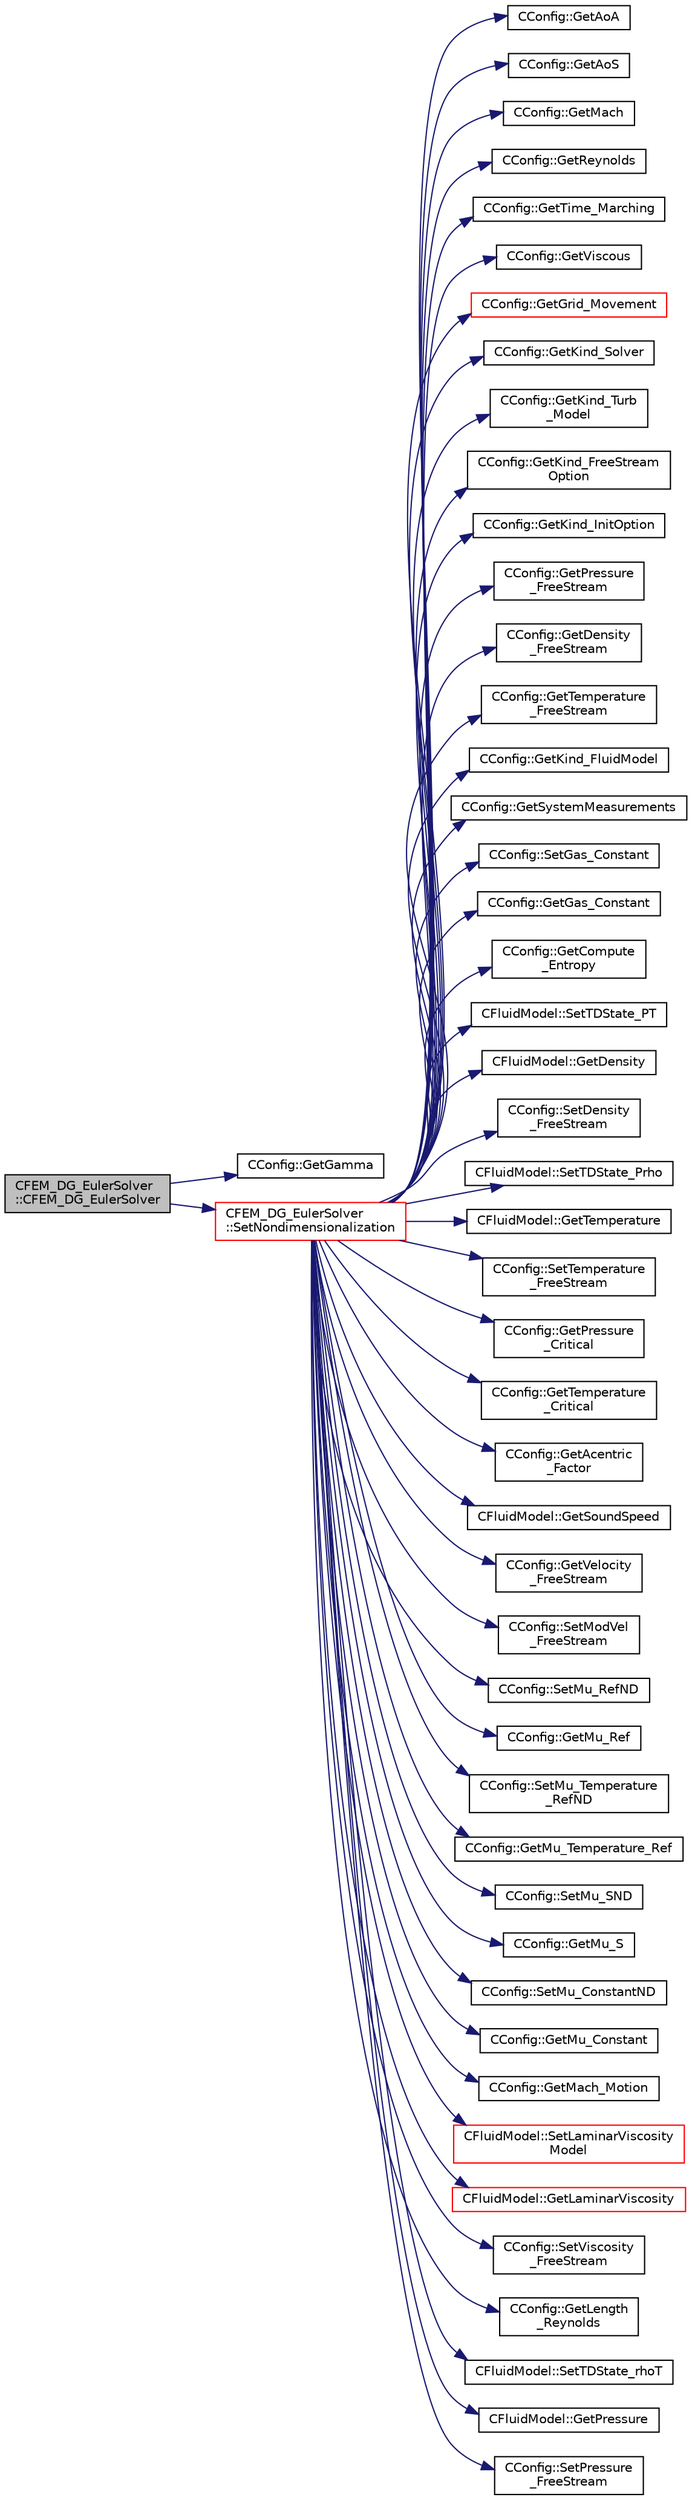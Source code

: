 digraph "CFEM_DG_EulerSolver::CFEM_DG_EulerSolver"
{
  edge [fontname="Helvetica",fontsize="10",labelfontname="Helvetica",labelfontsize="10"];
  node [fontname="Helvetica",fontsize="10",shape=record];
  rankdir="LR";
  Node2 [label="CFEM_DG_EulerSolver\l::CFEM_DG_EulerSolver",height=0.2,width=0.4,color="black", fillcolor="grey75", style="filled", fontcolor="black"];
  Node2 -> Node3 [color="midnightblue",fontsize="10",style="solid",fontname="Helvetica"];
  Node3 [label="CConfig::GetGamma",height=0.2,width=0.4,color="black", fillcolor="white", style="filled",URL="$class_c_config.html#a5f01bbbd9c331ecea38eebbe9cc9cd4e",tooltip="Get the value of the Gamma of fluid (ratio of specific heats). "];
  Node2 -> Node4 [color="midnightblue",fontsize="10",style="solid",fontname="Helvetica"];
  Node4 [label="CFEM_DG_EulerSolver\l::SetNondimensionalization",height=0.2,width=0.4,color="red", fillcolor="white", style="filled",URL="$class_c_f_e_m___d_g___euler_solver.html#a31316dc2fe564329d9bb372961b10a3a",tooltip="Set the fluid solver nondimensionalization. "];
  Node4 -> Node5 [color="midnightblue",fontsize="10",style="solid",fontname="Helvetica"];
  Node5 [label="CConfig::GetAoA",height=0.2,width=0.4,color="black", fillcolor="white", style="filled",URL="$class_c_config.html#a6020a5df7025ffb286f9b9f55f3f2773",tooltip="Get the angle of attack of the body. This is the angle between a reference line on a lifting body (of..."];
  Node4 -> Node6 [color="midnightblue",fontsize="10",style="solid",fontname="Helvetica"];
  Node6 [label="CConfig::GetAoS",height=0.2,width=0.4,color="black", fillcolor="white", style="filled",URL="$class_c_config.html#a4305a79a4c74f13160c0dd8daae181ef",tooltip="Get the angle of sideslip of the body. It relates to the rotation of the aircraft centerline from the..."];
  Node4 -> Node7 [color="midnightblue",fontsize="10",style="solid",fontname="Helvetica"];
  Node7 [label="CConfig::GetMach",height=0.2,width=0.4,color="black", fillcolor="white", style="filled",URL="$class_c_config.html#a624138f0bb5ee7494459b8e25c5d6287",tooltip="Get the value of the Mach number (velocity divided by speed of sound). "];
  Node4 -> Node8 [color="midnightblue",fontsize="10",style="solid",fontname="Helvetica"];
  Node8 [label="CConfig::GetReynolds",height=0.2,width=0.4,color="black", fillcolor="white", style="filled",URL="$class_c_config.html#a43d642b59f0e1dae7abd613f337f5cf4",tooltip="Get the Reynolds number. Dimensionless number that gives a measure of the ratio of inertial forces to..."];
  Node4 -> Node9 [color="midnightblue",fontsize="10",style="solid",fontname="Helvetica"];
  Node9 [label="CConfig::GetTime_Marching",height=0.2,width=0.4,color="black", fillcolor="white", style="filled",URL="$class_c_config.html#a864d499ce740184803607801c47abda7",tooltip="Provides information about the time integration, and change the write in the output files information..."];
  Node4 -> Node10 [color="midnightblue",fontsize="10",style="solid",fontname="Helvetica"];
  Node10 [label="CConfig::GetViscous",height=0.2,width=0.4,color="black", fillcolor="white", style="filled",URL="$class_c_config.html#a2e9af0bd3e1f5ed865e81b627e94a662",tooltip="Determines if problem is viscous. "];
  Node4 -> Node11 [color="midnightblue",fontsize="10",style="solid",fontname="Helvetica"];
  Node11 [label="CConfig::GetGrid_Movement",height=0.2,width=0.4,color="red", fillcolor="white", style="filled",URL="$class_c_config.html#a65f49bf3888539804cc0ceac28a32923",tooltip="Get information about the grid movement. "];
  Node4 -> Node13 [color="midnightblue",fontsize="10",style="solid",fontname="Helvetica"];
  Node13 [label="CConfig::GetKind_Solver",height=0.2,width=0.4,color="black", fillcolor="white", style="filled",URL="$class_c_config.html#a0e2628fc803f14ec6179427ee02e8655",tooltip="Governing equations of the flow (it can be different from the run time equation). ..."];
  Node4 -> Node14 [color="midnightblue",fontsize="10",style="solid",fontname="Helvetica"];
  Node14 [label="CConfig::GetKind_Turb\l_Model",height=0.2,width=0.4,color="black", fillcolor="white", style="filled",URL="$class_c_config.html#a40aaed07fc5844d505d2c0b7076594d7",tooltip="Get the kind of the turbulence model. "];
  Node4 -> Node15 [color="midnightblue",fontsize="10",style="solid",fontname="Helvetica"];
  Node15 [label="CConfig::GetKind_FreeStream\lOption",height=0.2,width=0.4,color="black", fillcolor="white", style="filled",URL="$class_c_config.html#a204106aac96526165d76f6055d75758c",tooltip="free stream option to initialize the solution "];
  Node4 -> Node16 [color="midnightblue",fontsize="10",style="solid",fontname="Helvetica"];
  Node16 [label="CConfig::GetKind_InitOption",height=0.2,width=0.4,color="black", fillcolor="white", style="filled",URL="$class_c_config.html#ac5caa07310bcfde15a16e5eeadbfa454",tooltip="free stream option to initialize the solution "];
  Node4 -> Node17 [color="midnightblue",fontsize="10",style="solid",fontname="Helvetica"];
  Node17 [label="CConfig::GetPressure\l_FreeStream",height=0.2,width=0.4,color="black", fillcolor="white", style="filled",URL="$class_c_config.html#a957806325eb8ed6cc4c41e886903f9cf",tooltip="Get the value of the non-dimensionalized freestream pressure. "];
  Node4 -> Node18 [color="midnightblue",fontsize="10",style="solid",fontname="Helvetica"];
  Node18 [label="CConfig::GetDensity\l_FreeStream",height=0.2,width=0.4,color="black", fillcolor="white", style="filled",URL="$class_c_config.html#ae9520958df27678474890ee79980ee24",tooltip="Get the value of the frestream temperature. "];
  Node4 -> Node19 [color="midnightblue",fontsize="10",style="solid",fontname="Helvetica"];
  Node19 [label="CConfig::GetTemperature\l_FreeStream",height=0.2,width=0.4,color="black", fillcolor="white", style="filled",URL="$class_c_config.html#a85b0488628cfb289b5413a888fb7cb0c",tooltip="Get the value of the frestream temperature. "];
  Node4 -> Node20 [color="midnightblue",fontsize="10",style="solid",fontname="Helvetica"];
  Node20 [label="CConfig::GetKind_FluidModel",height=0.2,width=0.4,color="black", fillcolor="white", style="filled",URL="$class_c_config.html#ac36fbf73af5ad628f510769c556717d3",tooltip="Fluid model that we are using. "];
  Node4 -> Node21 [color="midnightblue",fontsize="10",style="solid",fontname="Helvetica"];
  Node21 [label="CConfig::GetSystemMeasurements",height=0.2,width=0.4,color="black", fillcolor="white", style="filled",URL="$class_c_config.html#afbc5c2467fd51eafa6e05e5bda7d3d3e",tooltip="Governing equations of the flow (it can be different from the run time equation). ..."];
  Node4 -> Node22 [color="midnightblue",fontsize="10",style="solid",fontname="Helvetica"];
  Node22 [label="CConfig::SetGas_Constant",height=0.2,width=0.4,color="black", fillcolor="white", style="filled",URL="$class_c_config.html#a77175a3f3539c5884347ec0d8a5dd3ed",tooltip="Set the Froude number for free surface problems. "];
  Node4 -> Node23 [color="midnightblue",fontsize="10",style="solid",fontname="Helvetica"];
  Node23 [label="CConfig::GetGas_Constant",height=0.2,width=0.4,color="black", fillcolor="white", style="filled",URL="$class_c_config.html#acc01ed919b224cf1c8419848ba157332",tooltip="Get the value of specific gas constant. "];
  Node4 -> Node24 [color="midnightblue",fontsize="10",style="solid",fontname="Helvetica"];
  Node24 [label="CConfig::GetCompute\l_Entropy",height=0.2,width=0.4,color="black", fillcolor="white", style="filled",URL="$class_c_config.html#a54f9761f3971e4c3b74afa7b09e17281",tooltip="Function to make available whether or not the entropy must be computed. "];
  Node4 -> Node25 [color="midnightblue",fontsize="10",style="solid",fontname="Helvetica"];
  Node25 [label="CFluidModel::SetTDState_PT",height=0.2,width=0.4,color="black", fillcolor="white", style="filled",URL="$class_c_fluid_model.html#aba62ecbb521322a3c475561f84d77a1a",tooltip="virtual member that would be different for each gas model implemented "];
  Node4 -> Node26 [color="midnightblue",fontsize="10",style="solid",fontname="Helvetica"];
  Node26 [label="CFluidModel::GetDensity",height=0.2,width=0.4,color="black", fillcolor="white", style="filled",URL="$class_c_fluid_model.html#ab386408b4b890e3e27be7a28a740d1ae",tooltip="Get fluid density. "];
  Node4 -> Node27 [color="midnightblue",fontsize="10",style="solid",fontname="Helvetica"];
  Node27 [label="CConfig::SetDensity\l_FreeStream",height=0.2,width=0.4,color="black", fillcolor="white", style="filled",URL="$class_c_config.html#a03e72fe3f8576f2aecb234079607dc46",tooltip="Set the Froude number for free surface problems. "];
  Node4 -> Node28 [color="midnightblue",fontsize="10",style="solid",fontname="Helvetica"];
  Node28 [label="CFluidModel::SetTDState_Prho",height=0.2,width=0.4,color="black", fillcolor="white", style="filled",URL="$class_c_fluid_model.html#ad93e74a6cc6610e9c31c180040bda4e6",tooltip="virtual member that would be different for each gas model implemented "];
  Node4 -> Node29 [color="midnightblue",fontsize="10",style="solid",fontname="Helvetica"];
  Node29 [label="CFluidModel::GetTemperature",height=0.2,width=0.4,color="black", fillcolor="white", style="filled",URL="$class_c_fluid_model.html#aeba3f29d27211ff50acad59477105969",tooltip="Get fluid temperature. "];
  Node4 -> Node30 [color="midnightblue",fontsize="10",style="solid",fontname="Helvetica"];
  Node30 [label="CConfig::SetTemperature\l_FreeStream",height=0.2,width=0.4,color="black", fillcolor="white", style="filled",URL="$class_c_config.html#a5dd15f92f800bf0a8501daf65cbf24fd",tooltip="Set the Froude number for free surface problems. "];
  Node4 -> Node31 [color="midnightblue",fontsize="10",style="solid",fontname="Helvetica"];
  Node31 [label="CConfig::GetPressure\l_Critical",height=0.2,width=0.4,color="black", fillcolor="white", style="filled",URL="$class_c_config.html#a0db6b19fdbad621160f1ff55da7cec0d",tooltip="Get the value of the critical pressure. "];
  Node4 -> Node32 [color="midnightblue",fontsize="10",style="solid",fontname="Helvetica"];
  Node32 [label="CConfig::GetTemperature\l_Critical",height=0.2,width=0.4,color="black", fillcolor="white", style="filled",URL="$class_c_config.html#a4804ac178513e42634818413c96dbf69",tooltip="Get the value of the critical temperature. "];
  Node4 -> Node33 [color="midnightblue",fontsize="10",style="solid",fontname="Helvetica"];
  Node33 [label="CConfig::GetAcentric\l_Factor",height=0.2,width=0.4,color="black", fillcolor="white", style="filled",URL="$class_c_config.html#a802168826c8d609805ca466c495fcffd",tooltip="Get the value of the critical pressure. "];
  Node4 -> Node34 [color="midnightblue",fontsize="10",style="solid",fontname="Helvetica"];
  Node34 [label="CFluidModel::GetSoundSpeed",height=0.2,width=0.4,color="black", fillcolor="white", style="filled",URL="$class_c_fluid_model.html#a4a2b307dfa2a545c632548c8d7c6e86c",tooltip="Get fluid speed of sound. "];
  Node4 -> Node35 [color="midnightblue",fontsize="10",style="solid",fontname="Helvetica"];
  Node35 [label="CConfig::GetVelocity\l_FreeStream",height=0.2,width=0.4,color="black", fillcolor="white", style="filled",URL="$class_c_config.html#af0723b9f35c1762a4c8edacb35f98984",tooltip="Get the vector of the dimensionalized freestream velocity. "];
  Node4 -> Node36 [color="midnightblue",fontsize="10",style="solid",fontname="Helvetica"];
  Node36 [label="CConfig::SetModVel\l_FreeStream",height=0.2,width=0.4,color="black", fillcolor="white", style="filled",URL="$class_c_config.html#a530e7500f6d37f1b08b491c73adca7c5",tooltip="Set the Froude number for free surface problems. "];
  Node4 -> Node37 [color="midnightblue",fontsize="10",style="solid",fontname="Helvetica"];
  Node37 [label="CConfig::SetMu_RefND",height=0.2,width=0.4,color="black", fillcolor="white", style="filled",URL="$class_c_config.html#a13d0041a3a4692ec11ceb8913e6f838c",tooltip="Set the value of the non-dimensional reference viscosity for Sutherland model. "];
  Node4 -> Node38 [color="midnightblue",fontsize="10",style="solid",fontname="Helvetica"];
  Node38 [label="CConfig::GetMu_Ref",height=0.2,width=0.4,color="black", fillcolor="white", style="filled",URL="$class_c_config.html#aec59768cd9ae76e07db52a62c532a677",tooltip="Get the value of the reference viscosity for Sutherland model. "];
  Node4 -> Node39 [color="midnightblue",fontsize="10",style="solid",fontname="Helvetica"];
  Node39 [label="CConfig::SetMu_Temperature\l_RefND",height=0.2,width=0.4,color="black", fillcolor="white", style="filled",URL="$class_c_config.html#a1696047f983ba93433524f68c91081ab",tooltip="Set the value of the non-dimensional reference temperature for Sutherland model. "];
  Node4 -> Node40 [color="midnightblue",fontsize="10",style="solid",fontname="Helvetica"];
  Node40 [label="CConfig::GetMu_Temperature_Ref",height=0.2,width=0.4,color="black", fillcolor="white", style="filled",URL="$class_c_config.html#a048053ffa126a91fc931109042a04fcb",tooltip="Get the value of the reference temperature for Sutherland model. "];
  Node4 -> Node41 [color="midnightblue",fontsize="10",style="solid",fontname="Helvetica"];
  Node41 [label="CConfig::SetMu_SND",height=0.2,width=0.4,color="black", fillcolor="white", style="filled",URL="$class_c_config.html#afda4123ea9b79517fff1acf7747dd873",tooltip="Set the value of the non-dimensional S for Sutherland model. "];
  Node4 -> Node42 [color="midnightblue",fontsize="10",style="solid",fontname="Helvetica"];
  Node42 [label="CConfig::GetMu_S",height=0.2,width=0.4,color="black", fillcolor="white", style="filled",URL="$class_c_config.html#ab0ded0ff59242b315296a98e136fc080",tooltip="Get the value of the reference S for Sutherland model. "];
  Node4 -> Node43 [color="midnightblue",fontsize="10",style="solid",fontname="Helvetica"];
  Node43 [label="CConfig::SetMu_ConstantND",height=0.2,width=0.4,color="black", fillcolor="white", style="filled",URL="$class_c_config.html#a4839611d49c172c1d8ee67b862c6e621",tooltip="Set the value of the non-dimensional constant viscosity. "];
  Node4 -> Node44 [color="midnightblue",fontsize="10",style="solid",fontname="Helvetica"];
  Node44 [label="CConfig::GetMu_Constant",height=0.2,width=0.4,color="black", fillcolor="white", style="filled",URL="$class_c_config.html#a0c3089623173e72c021c745235fdd47d",tooltip="Get the value of the constant viscosity. "];
  Node4 -> Node45 [color="midnightblue",fontsize="10",style="solid",fontname="Helvetica"];
  Node45 [label="CConfig::GetMach_Motion",height=0.2,width=0.4,color="black", fillcolor="white", style="filled",URL="$class_c_config.html#a84da3953107e3dad010e13227f1d84d0",tooltip="Get the mach number based on the mesh velocity and freestream quantities. "];
  Node4 -> Node46 [color="midnightblue",fontsize="10",style="solid",fontname="Helvetica"];
  Node46 [label="CFluidModel::SetLaminarViscosity\lModel",height=0.2,width=0.4,color="red", fillcolor="white", style="filled",URL="$class_c_fluid_model.html#ae5660a6bc666007eb80b491873d487d2",tooltip="Set viscosity model. "];
  Node4 -> Node56 [color="midnightblue",fontsize="10",style="solid",fontname="Helvetica"];
  Node56 [label="CFluidModel::GetLaminarViscosity",height=0.2,width=0.4,color="red", fillcolor="white", style="filled",URL="$class_c_fluid_model.html#aacc86b5eb9d89d858870caf49c63eed8",tooltip="Get fluid dynamic viscosity. "];
  Node4 -> Node62 [color="midnightblue",fontsize="10",style="solid",fontname="Helvetica"];
  Node62 [label="CConfig::SetViscosity\l_FreeStream",height=0.2,width=0.4,color="black", fillcolor="white", style="filled",URL="$class_c_config.html#ad29da5efbc55028f58a405ae9363ff9f",tooltip="Set the Froude number for free surface problems. "];
  Node4 -> Node63 [color="midnightblue",fontsize="10",style="solid",fontname="Helvetica"];
  Node63 [label="CConfig::GetLength\l_Reynolds",height=0.2,width=0.4,color="black", fillcolor="white", style="filled",URL="$class_c_config.html#a07e07baa3b8259bfa545fd1de2fac74a",tooltip="Get the value of the Reynolds length. "];
  Node4 -> Node64 [color="midnightblue",fontsize="10",style="solid",fontname="Helvetica"];
  Node64 [label="CFluidModel::SetTDState_rhoT",height=0.2,width=0.4,color="black", fillcolor="white", style="filled",URL="$class_c_fluid_model.html#a77fd0c1114048ef6ce3b574c9321533b",tooltip="virtual member that would be different for each gas model implemented "];
  Node4 -> Node65 [color="midnightblue",fontsize="10",style="solid",fontname="Helvetica"];
  Node65 [label="CFluidModel::GetPressure",height=0.2,width=0.4,color="black", fillcolor="white", style="filled",URL="$class_c_fluid_model.html#a169d9e9a0c7f8b5d35642940c62c4ecb",tooltip="Get fluid pressure. "];
  Node4 -> Node66 [color="midnightblue",fontsize="10",style="solid",fontname="Helvetica"];
  Node66 [label="CConfig::SetPressure\l_FreeStream",height=0.2,width=0.4,color="black", fillcolor="white", style="filled",URL="$class_c_config.html#ab9f282a9910f42c0871da3718965eb0a",tooltip="Set the Froude number for free surface problems. "];
}
